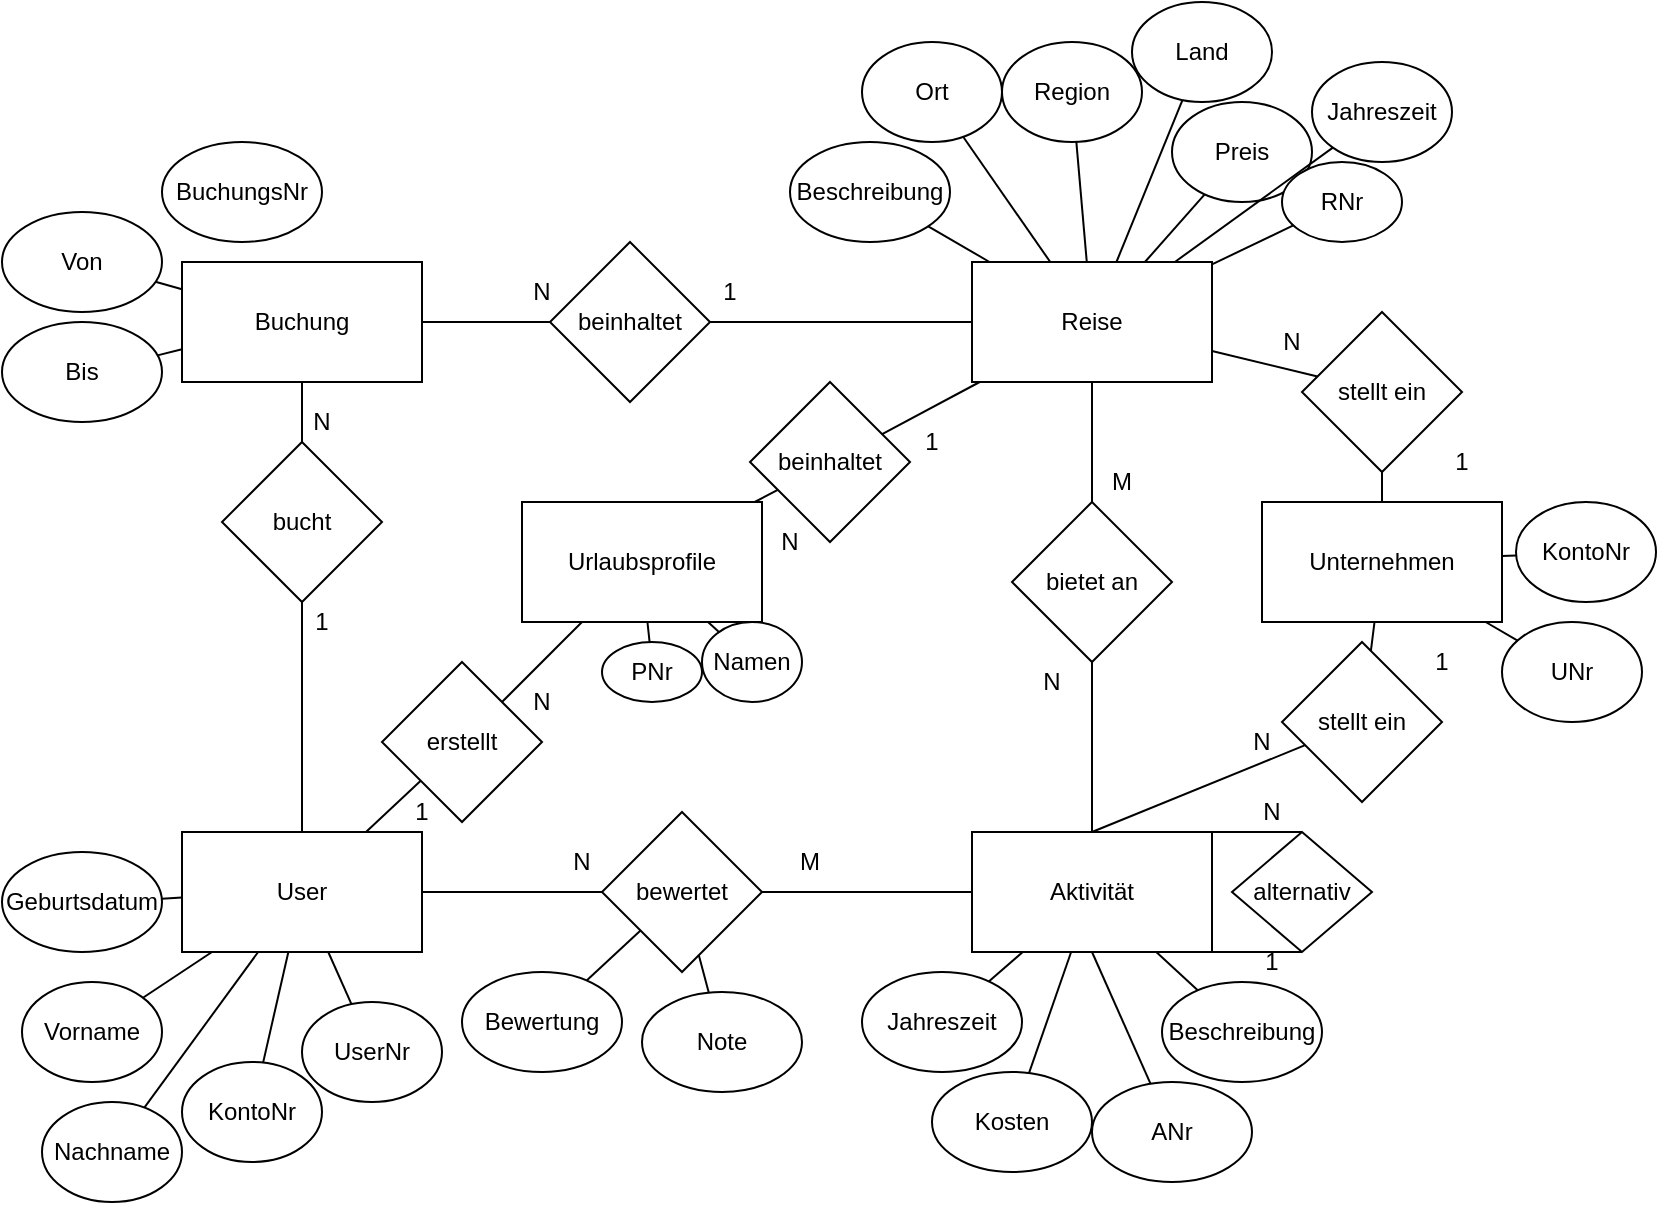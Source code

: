 <mxfile version="13.3.5" type="github">
  <diagram id="C5RBs43oDa-KdzZeNtuy" name="Page-1">
    <mxGraphModel dx="1422" dy="832" grid="1" gridSize="10" guides="1" tooltips="1" connect="1" arrows="1" fold="1" page="1" pageScale="1" pageWidth="827" pageHeight="1169" math="0" shadow="0">
      <root>
        <mxCell id="WIyWlLk6GJQsqaUBKTNV-0" />
        <mxCell id="WIyWlLk6GJQsqaUBKTNV-1" parent="WIyWlLk6GJQsqaUBKTNV-0" />
        <mxCell id="GFgyIKS2t7T-ywB0l8Of-3" value="UserNr" style="ellipse;whiteSpace=wrap;html=1;" parent="WIyWlLk6GJQsqaUBKTNV-1" vertex="1">
          <mxGeometry x="150" y="640" width="70" height="50" as="geometry" />
        </mxCell>
        <mxCell id="GFgyIKS2t7T-ywB0l8Of-6" value="Vorname" style="ellipse;whiteSpace=wrap;html=1;" parent="WIyWlLk6GJQsqaUBKTNV-1" vertex="1">
          <mxGeometry x="10" y="630" width="70" height="50" as="geometry" />
        </mxCell>
        <mxCell id="GFgyIKS2t7T-ywB0l8Of-7" value="Nachname" style="ellipse;whiteSpace=wrap;html=1;" parent="WIyWlLk6GJQsqaUBKTNV-1" vertex="1">
          <mxGeometry x="20" y="690" width="70" height="50" as="geometry" />
        </mxCell>
        <mxCell id="GFgyIKS2t7T-ywB0l8Of-8" value="" style="endArrow=none;html=1;" parent="WIyWlLk6GJQsqaUBKTNV-1" source="GFgyIKS2t7T-ywB0l8Of-7" target="OlbocpSIzX4zNzRgznni-46" edge="1">
          <mxGeometry width="50" height="50" relative="1" as="geometry">
            <mxPoint x="440" y="910" as="sourcePoint" />
            <mxPoint x="124.444" y="540" as="targetPoint" />
          </mxGeometry>
        </mxCell>
        <mxCell id="GFgyIKS2t7T-ywB0l8Of-9" value="" style="endArrow=none;html=1;" parent="WIyWlLk6GJQsqaUBKTNV-1" source="GFgyIKS2t7T-ywB0l8Of-6" target="OlbocpSIzX4zNzRgznni-46" edge="1">
          <mxGeometry width="50" height="50" relative="1" as="geometry">
            <mxPoint x="109.086" y="774.659" as="sourcePoint" />
            <mxPoint x="109.412" y="540" as="targetPoint" />
          </mxGeometry>
        </mxCell>
        <mxCell id="GFgyIKS2t7T-ywB0l8Of-10" value="" style="endArrow=none;html=1;" parent="WIyWlLk6GJQsqaUBKTNV-1" source="GFgyIKS2t7T-ywB0l8Of-3" target="OlbocpSIzX4zNzRgznni-46" edge="1">
          <mxGeometry width="50" height="50" relative="1" as="geometry">
            <mxPoint x="86.122" y="727.816" as="sourcePoint" />
            <mxPoint x="135.319" y="540" as="targetPoint" />
          </mxGeometry>
        </mxCell>
        <mxCell id="GFgyIKS2t7T-ywB0l8Of-15" value="KontoNr" style="ellipse;whiteSpace=wrap;html=1;" parent="WIyWlLk6GJQsqaUBKTNV-1" vertex="1">
          <mxGeometry x="90" y="670" width="70" height="50" as="geometry" />
        </mxCell>
        <mxCell id="GFgyIKS2t7T-ywB0l8Of-17" value="" style="endArrow=none;html=1;" parent="WIyWlLk6GJQsqaUBKTNV-1" source="OlbocpSIzX4zNzRgznni-41" target="OlbocpSIzX4zNzRgznni-46" edge="1">
          <mxGeometry width="50" height="50" relative="1" as="geometry">
            <mxPoint x="63.374" y="760.363" as="sourcePoint" />
            <mxPoint x="90" y="517.826" as="targetPoint" />
          </mxGeometry>
        </mxCell>
        <mxCell id="GFgyIKS2t7T-ywB0l8Of-18" value="" style="endArrow=none;html=1;" parent="WIyWlLk6GJQsqaUBKTNV-1" source="GFgyIKS2t7T-ywB0l8Of-15" target="OlbocpSIzX4zNzRgznni-46" edge="1">
          <mxGeometry width="50" height="50" relative="1" as="geometry">
            <mxPoint x="89.331" y="803.113" as="sourcePoint" />
            <mxPoint x="131.351" y="540" as="targetPoint" />
          </mxGeometry>
        </mxCell>
        <mxCell id="GFgyIKS2t7T-ywB0l8Of-19" value="Reise" style="rounded=0;whiteSpace=wrap;html=1;" parent="WIyWlLk6GJQsqaUBKTNV-1" vertex="1">
          <mxGeometry x="485" y="270" width="120" height="60" as="geometry" />
        </mxCell>
        <mxCell id="GFgyIKS2t7T-ywB0l8Of-20" value="Ort" style="ellipse;whiteSpace=wrap;html=1;" parent="WIyWlLk6GJQsqaUBKTNV-1" vertex="1">
          <mxGeometry x="430" y="160" width="70" height="50" as="geometry" />
        </mxCell>
        <mxCell id="GFgyIKS2t7T-ywB0l8Of-21" value="Region" style="ellipse;whiteSpace=wrap;html=1;" parent="WIyWlLk6GJQsqaUBKTNV-1" vertex="1">
          <mxGeometry x="500" y="160" width="70" height="50" as="geometry" />
        </mxCell>
        <mxCell id="GFgyIKS2t7T-ywB0l8Of-22" value="Land" style="ellipse;whiteSpace=wrap;html=1;" parent="WIyWlLk6GJQsqaUBKTNV-1" vertex="1">
          <mxGeometry x="565" y="140" width="70" height="50" as="geometry" />
        </mxCell>
        <mxCell id="GFgyIKS2t7T-ywB0l8Of-23" value="Preis" style="ellipse;whiteSpace=wrap;html=1;" parent="WIyWlLk6GJQsqaUBKTNV-1" vertex="1">
          <mxGeometry x="585" y="190" width="70" height="50" as="geometry" />
        </mxCell>
        <mxCell id="GFgyIKS2t7T-ywB0l8Of-24" value="Jahreszeit" style="ellipse;whiteSpace=wrap;html=1;" parent="WIyWlLk6GJQsqaUBKTNV-1" vertex="1">
          <mxGeometry x="655" y="170" width="70" height="50" as="geometry" />
        </mxCell>
        <mxCell id="GFgyIKS2t7T-ywB0l8Of-25" value="Beschreibung" style="ellipse;whiteSpace=wrap;html=1;" parent="WIyWlLk6GJQsqaUBKTNV-1" vertex="1">
          <mxGeometry x="394" y="210" width="80" height="50" as="geometry" />
        </mxCell>
        <mxCell id="GFgyIKS2t7T-ywB0l8Of-26" value="" style="endArrow=none;html=1;" parent="WIyWlLk6GJQsqaUBKTNV-1" source="GFgyIKS2t7T-ywB0l8Of-25" target="GFgyIKS2t7T-ywB0l8Of-19" edge="1">
          <mxGeometry width="50" height="50" relative="1" as="geometry">
            <mxPoint x="500.002" y="350.477" as="sourcePoint" />
            <mxPoint x="519.8" y="280" as="targetPoint" />
          </mxGeometry>
        </mxCell>
        <mxCell id="GFgyIKS2t7T-ywB0l8Of-27" value="" style="endArrow=none;html=1;" parent="WIyWlLk6GJQsqaUBKTNV-1" source="GFgyIKS2t7T-ywB0l8Of-24" target="GFgyIKS2t7T-ywB0l8Of-19" edge="1">
          <mxGeometry width="50" height="50" relative="1" as="geometry">
            <mxPoint x="181.802" y="380.477" as="sourcePoint" />
            <mxPoint x="201.6" y="310" as="targetPoint" />
          </mxGeometry>
        </mxCell>
        <mxCell id="GFgyIKS2t7T-ywB0l8Of-28" value="" style="endArrow=none;html=1;" parent="WIyWlLk6GJQsqaUBKTNV-1" source="GFgyIKS2t7T-ywB0l8Of-23" target="GFgyIKS2t7T-ywB0l8Of-19" edge="1">
          <mxGeometry width="50" height="50" relative="1" as="geometry">
            <mxPoint x="518.169" y="382.728" as="sourcePoint" />
            <mxPoint x="585.556" y="300" as="targetPoint" />
          </mxGeometry>
        </mxCell>
        <mxCell id="GFgyIKS2t7T-ywB0l8Of-29" value="" style="endArrow=none;html=1;" parent="WIyWlLk6GJQsqaUBKTNV-1" source="GFgyIKS2t7T-ywB0l8Of-19" target="GFgyIKS2t7T-ywB0l8Of-22" edge="1">
          <mxGeometry width="50" height="50" relative="1" as="geometry">
            <mxPoint x="528.169" y="392.728" as="sourcePoint" />
            <mxPoint x="595.556" y="310" as="targetPoint" />
          </mxGeometry>
        </mxCell>
        <mxCell id="GFgyIKS2t7T-ywB0l8Of-30" value="" style="endArrow=none;html=1;" parent="WIyWlLk6GJQsqaUBKTNV-1" source="GFgyIKS2t7T-ywB0l8Of-19" target="GFgyIKS2t7T-ywB0l8Of-21" edge="1">
          <mxGeometry width="50" height="50" relative="1" as="geometry">
            <mxPoint x="538.169" y="402.728" as="sourcePoint" />
            <mxPoint x="605.556" y="320" as="targetPoint" />
          </mxGeometry>
        </mxCell>
        <mxCell id="GFgyIKS2t7T-ywB0l8Of-31" value="" style="endArrow=none;html=1;" parent="WIyWlLk6GJQsqaUBKTNV-1" source="GFgyIKS2t7T-ywB0l8Of-19" target="GFgyIKS2t7T-ywB0l8Of-20" edge="1">
          <mxGeometry width="50" height="50" relative="1" as="geometry">
            <mxPoint x="548.169" y="412.728" as="sourcePoint" />
            <mxPoint x="615.556" y="330" as="targetPoint" />
          </mxGeometry>
        </mxCell>
        <mxCell id="GFgyIKS2t7T-ywB0l8Of-34" value="bietet an" style="rhombus;whiteSpace=wrap;html=1;" parent="WIyWlLk6GJQsqaUBKTNV-1" vertex="1">
          <mxGeometry x="505" y="390" width="80" height="80" as="geometry" />
        </mxCell>
        <mxCell id="GFgyIKS2t7T-ywB0l8Of-35" value="" style="endArrow=none;html=1;" parent="WIyWlLk6GJQsqaUBKTNV-1" source="GFgyIKS2t7T-ywB0l8Of-19" target="GFgyIKS2t7T-ywB0l8Of-34" edge="1">
          <mxGeometry width="50" height="50" relative="1" as="geometry">
            <mxPoint x="91.481" y="261.347" as="sourcePoint" />
            <mxPoint x="121.538" y="280" as="targetPoint" />
          </mxGeometry>
        </mxCell>
        <mxCell id="GFgyIKS2t7T-ywB0l8Of-36" value="" style="endArrow=none;html=1;" parent="WIyWlLk6GJQsqaUBKTNV-1" source="OlbocpSIzX4zNzRgznni-50" target="GFgyIKS2t7T-ywB0l8Of-34" edge="1">
          <mxGeometry width="50" height="50" relative="1" as="geometry">
            <mxPoint x="640" y="480" as="sourcePoint" />
            <mxPoint x="640" y="410" as="targetPoint" />
          </mxGeometry>
        </mxCell>
        <mxCell id="GFgyIKS2t7T-ywB0l8Of-38" value="Beschreibung" style="ellipse;whiteSpace=wrap;html=1;" parent="WIyWlLk6GJQsqaUBKTNV-1" vertex="1">
          <mxGeometry x="580" y="630" width="80" height="50" as="geometry" />
        </mxCell>
        <mxCell id="GFgyIKS2t7T-ywB0l8Of-39" value="ANr" style="ellipse;whiteSpace=wrap;html=1;" parent="WIyWlLk6GJQsqaUBKTNV-1" vertex="1">
          <mxGeometry x="545" y="680" width="80" height="50" as="geometry" />
        </mxCell>
        <mxCell id="GFgyIKS2t7T-ywB0l8Of-40" value="RNr" style="ellipse;whiteSpace=wrap;html=1;" parent="WIyWlLk6GJQsqaUBKTNV-1" vertex="1">
          <mxGeometry x="640" y="220" width="60" height="40" as="geometry" />
        </mxCell>
        <mxCell id="GFgyIKS2t7T-ywB0l8Of-41" value="" style="endArrow=none;html=1;" parent="WIyWlLk6GJQsqaUBKTNV-1" source="GFgyIKS2t7T-ywB0l8Of-19" target="GFgyIKS2t7T-ywB0l8Of-40" edge="1">
          <mxGeometry width="50" height="50" relative="1" as="geometry">
            <mxPoint x="730.872" y="357.866" as="sourcePoint" />
            <mxPoint x="700.769" y="340" as="targetPoint" />
          </mxGeometry>
        </mxCell>
        <mxCell id="GFgyIKS2t7T-ywB0l8Of-42" value="" style="endArrow=none;html=1;" parent="WIyWlLk6GJQsqaUBKTNV-1" source="GFgyIKS2t7T-ywB0l8Of-38" target="OlbocpSIzX4zNzRgznni-50" edge="1">
          <mxGeometry width="50" height="50" relative="1" as="geometry">
            <mxPoint x="650" y="340" as="sourcePoint" />
            <mxPoint x="660.512" y="540" as="targetPoint" />
          </mxGeometry>
        </mxCell>
        <mxCell id="GFgyIKS2t7T-ywB0l8Of-43" value="" style="endArrow=none;html=1;exitX=0.5;exitY=1;exitDx=0;exitDy=0;" parent="WIyWlLk6GJQsqaUBKTNV-1" source="OlbocpSIzX4zNzRgznni-50" target="GFgyIKS2t7T-ywB0l8Of-39" edge="1">
          <mxGeometry width="50" height="50" relative="1" as="geometry">
            <mxPoint x="648.939" y="540" as="sourcePoint" />
            <mxPoint x="660" y="390" as="targetPoint" />
          </mxGeometry>
        </mxCell>
        <mxCell id="GFgyIKS2t7T-ywB0l8Of-44" value="N" style="text;html=1;strokeColor=none;fillColor=none;align=center;verticalAlign=middle;whiteSpace=wrap;rounded=0;" parent="WIyWlLk6GJQsqaUBKTNV-1" vertex="1">
          <mxGeometry x="505" y="470" width="40" height="20" as="geometry" />
        </mxCell>
        <mxCell id="GFgyIKS2t7T-ywB0l8Of-45" value="M" style="text;html=1;strokeColor=none;fillColor=none;align=center;verticalAlign=middle;whiteSpace=wrap;rounded=0;" parent="WIyWlLk6GJQsqaUBKTNV-1" vertex="1">
          <mxGeometry x="540" y="370" width="40" height="20" as="geometry" />
        </mxCell>
        <mxCell id="GFgyIKS2t7T-ywB0l8Of-49" value="alternativ" style="rhombus;whiteSpace=wrap;html=1;" parent="WIyWlLk6GJQsqaUBKTNV-1" vertex="1">
          <mxGeometry x="615" y="555" width="70" height="60" as="geometry" />
        </mxCell>
        <mxCell id="GFgyIKS2t7T-ywB0l8Of-50" value="" style="endArrow=none;html=1;exitX=0.5;exitY=1;exitDx=0;exitDy=0;entryX=1;entryY=1;entryDx=0;entryDy=0;" parent="WIyWlLk6GJQsqaUBKTNV-1" source="GFgyIKS2t7T-ywB0l8Of-49" target="OlbocpSIzX4zNzRgznni-50" edge="1">
          <mxGeometry width="50" height="50" relative="1" as="geometry">
            <mxPoint x="650" y="340" as="sourcePoint" />
            <mxPoint x="700" y="540" as="targetPoint" />
          </mxGeometry>
        </mxCell>
        <mxCell id="GFgyIKS2t7T-ywB0l8Of-51" value="" style="endArrow=none;html=1;entryX=0.5;entryY=0;entryDx=0;entryDy=0;exitX=1;exitY=0;exitDx=0;exitDy=0;" parent="WIyWlLk6GJQsqaUBKTNV-1" source="OlbocpSIzX4zNzRgznni-50" target="GFgyIKS2t7T-ywB0l8Of-49" edge="1">
          <mxGeometry width="50" height="50" relative="1" as="geometry">
            <mxPoint x="700" y="480" as="sourcePoint" />
            <mxPoint x="660" y="390" as="targetPoint" />
          </mxGeometry>
        </mxCell>
        <mxCell id="GFgyIKS2t7T-ywB0l8Of-52" value="1" style="text;html=1;strokeColor=none;fillColor=none;align=center;verticalAlign=middle;whiteSpace=wrap;rounded=0;" parent="WIyWlLk6GJQsqaUBKTNV-1" vertex="1">
          <mxGeometry x="615" y="610" width="40" height="20" as="geometry" />
        </mxCell>
        <mxCell id="GFgyIKS2t7T-ywB0l8Of-53" value="N" style="text;html=1;strokeColor=none;fillColor=none;align=center;verticalAlign=middle;whiteSpace=wrap;rounded=0;" parent="WIyWlLk6GJQsqaUBKTNV-1" vertex="1">
          <mxGeometry x="615" y="535" width="40" height="20" as="geometry" />
        </mxCell>
        <mxCell id="OlbocpSIzX4zNzRgznni-0" value="Buchung" style="rounded=0;whiteSpace=wrap;html=1;" parent="WIyWlLk6GJQsqaUBKTNV-1" vertex="1">
          <mxGeometry x="90" y="270" width="120" height="60" as="geometry" />
        </mxCell>
        <mxCell id="OlbocpSIzX4zNzRgznni-1" value="bucht" style="rhombus;whiteSpace=wrap;html=1;" parent="WIyWlLk6GJQsqaUBKTNV-1" vertex="1">
          <mxGeometry x="110" y="360" width="80" height="80" as="geometry" />
        </mxCell>
        <mxCell id="OlbocpSIzX4zNzRgznni-2" value="" style="endArrow=none;html=1;entryX=0.5;entryY=1;entryDx=0;entryDy=0;" parent="WIyWlLk6GJQsqaUBKTNV-1" source="OlbocpSIzX4zNzRgznni-46" target="OlbocpSIzX4zNzRgznni-1" edge="1">
          <mxGeometry width="50" height="50" relative="1" as="geometry">
            <mxPoint x="150" y="480" as="sourcePoint" />
            <mxPoint x="140" y="810" as="targetPoint" />
          </mxGeometry>
        </mxCell>
        <mxCell id="OlbocpSIzX4zNzRgznni-3" value="" style="endArrow=none;html=1;entryX=0.5;entryY=0;entryDx=0;entryDy=0;" parent="WIyWlLk6GJQsqaUBKTNV-1" source="OlbocpSIzX4zNzRgznni-0" target="OlbocpSIzX4zNzRgznni-1" edge="1">
          <mxGeometry width="50" height="50" relative="1" as="geometry">
            <mxPoint x="170" y="340" as="sourcePoint" />
            <mxPoint x="160" y="390" as="targetPoint" />
          </mxGeometry>
        </mxCell>
        <mxCell id="OlbocpSIzX4zNzRgznni-4" value="1" style="text;html=1;strokeColor=none;fillColor=none;align=center;verticalAlign=middle;whiteSpace=wrap;rounded=0;" parent="WIyWlLk6GJQsqaUBKTNV-1" vertex="1">
          <mxGeometry x="140" y="440" width="40" height="20" as="geometry" />
        </mxCell>
        <mxCell id="OlbocpSIzX4zNzRgznni-5" value="N" style="text;html=1;strokeColor=none;fillColor=none;align=center;verticalAlign=middle;whiteSpace=wrap;rounded=0;" parent="WIyWlLk6GJQsqaUBKTNV-1" vertex="1">
          <mxGeometry x="140" y="340" width="40" height="20" as="geometry" />
        </mxCell>
        <mxCell id="OlbocpSIzX4zNzRgznni-6" value="beinhaltet" style="rhombus;whiteSpace=wrap;html=1;rotation=0;" parent="WIyWlLk6GJQsqaUBKTNV-1" vertex="1">
          <mxGeometry x="274" y="260" width="80" height="80" as="geometry" />
        </mxCell>
        <mxCell id="OlbocpSIzX4zNzRgznni-7" value="" style="endArrow=none;html=1;exitX=0;exitY=0.5;exitDx=0;exitDy=0;" parent="WIyWlLk6GJQsqaUBKTNV-1" source="OlbocpSIzX4zNzRgznni-6" target="OlbocpSIzX4zNzRgznni-0" edge="1">
          <mxGeometry width="50" height="50" relative="1" as="geometry">
            <mxPoint x="170" y="520" as="sourcePoint" />
            <mxPoint x="170" y="470" as="targetPoint" />
          </mxGeometry>
        </mxCell>
        <mxCell id="OlbocpSIzX4zNzRgznni-8" value="" style="endArrow=none;html=1;exitX=0;exitY=0.5;exitDx=0;exitDy=0;" parent="WIyWlLk6GJQsqaUBKTNV-1" source="GFgyIKS2t7T-ywB0l8Of-19" target="OlbocpSIzX4zNzRgznni-6" edge="1">
          <mxGeometry width="50" height="50" relative="1" as="geometry">
            <mxPoint x="341.716" y="428.284" as="sourcePoint" />
            <mxPoint x="230" y="520" as="targetPoint" />
          </mxGeometry>
        </mxCell>
        <mxCell id="OlbocpSIzX4zNzRgznni-9" value="1" style="text;html=1;strokeColor=none;fillColor=none;align=center;verticalAlign=middle;whiteSpace=wrap;rounded=0;" parent="WIyWlLk6GJQsqaUBKTNV-1" vertex="1">
          <mxGeometry x="344" y="275" width="40" height="20" as="geometry" />
        </mxCell>
        <mxCell id="OlbocpSIzX4zNzRgznni-10" value="N" style="text;html=1;strokeColor=none;fillColor=none;align=center;verticalAlign=middle;whiteSpace=wrap;rounded=0;" parent="WIyWlLk6GJQsqaUBKTNV-1" vertex="1">
          <mxGeometry x="250" y="275" width="40" height="20" as="geometry" />
        </mxCell>
        <mxCell id="OlbocpSIzX4zNzRgznni-12" value="Von" style="ellipse;whiteSpace=wrap;html=1;" parent="WIyWlLk6GJQsqaUBKTNV-1" vertex="1">
          <mxGeometry y="245" width="80" height="50" as="geometry" />
        </mxCell>
        <mxCell id="OlbocpSIzX4zNzRgznni-13" value="" style="endArrow=none;html=1;" parent="WIyWlLk6GJQsqaUBKTNV-1" source="OlbocpSIzX4zNzRgznni-12" target="OlbocpSIzX4zNzRgznni-0" edge="1">
          <mxGeometry width="50" height="50" relative="1" as="geometry">
            <mxPoint x="170" y="340" as="sourcePoint" />
            <mxPoint x="170" y="390" as="targetPoint" />
          </mxGeometry>
        </mxCell>
        <mxCell id="OlbocpSIzX4zNzRgznni-16" value="" style="endArrow=none;html=1;" parent="WIyWlLk6GJQsqaUBKTNV-1" source="OlbocpSIzX4zNzRgznni-50" target="OlbocpSIzX4zNzRgznni-18" edge="1">
          <mxGeometry width="50" height="50" relative="1" as="geometry">
            <mxPoint x="627.014" y="540" as="sourcePoint" />
            <mxPoint x="590" y="570" as="targetPoint" />
          </mxGeometry>
        </mxCell>
        <mxCell id="OlbocpSIzX4zNzRgznni-18" value="Kosten" style="ellipse;whiteSpace=wrap;html=1;" parent="WIyWlLk6GJQsqaUBKTNV-1" vertex="1">
          <mxGeometry x="465" y="675" width="80" height="50" as="geometry" />
        </mxCell>
        <mxCell id="OlbocpSIzX4zNzRgznni-30" value="N" style="text;html=1;strokeColor=none;fillColor=none;align=center;verticalAlign=middle;whiteSpace=wrap;rounded=0;" parent="WIyWlLk6GJQsqaUBKTNV-1" vertex="1">
          <mxGeometry x="270" y="560" width="40" height="20" as="geometry" />
        </mxCell>
        <mxCell id="OlbocpSIzX4zNzRgznni-31" value="M" style="text;html=1;strokeColor=none;fillColor=none;align=center;verticalAlign=middle;whiteSpace=wrap;rounded=0;" parent="WIyWlLk6GJQsqaUBKTNV-1" vertex="1">
          <mxGeometry x="384" y="560" width="40" height="20" as="geometry" />
        </mxCell>
        <mxCell id="OlbocpSIzX4zNzRgznni-32" value="erstellt" style="rhombus;whiteSpace=wrap;html=1;rotation=0;" parent="WIyWlLk6GJQsqaUBKTNV-1" vertex="1">
          <mxGeometry x="190" y="470" width="80" height="80" as="geometry" />
        </mxCell>
        <mxCell id="OlbocpSIzX4zNzRgznni-33" value="Urlaubsprofile" style="rounded=0;whiteSpace=wrap;html=1;" parent="WIyWlLk6GJQsqaUBKTNV-1" vertex="1">
          <mxGeometry x="260" y="390" width="120" height="60" as="geometry" />
        </mxCell>
        <mxCell id="OlbocpSIzX4zNzRgznni-36" value="" style="endArrow=none;html=1;" parent="WIyWlLk6GJQsqaUBKTNV-1" source="OlbocpSIzX4zNzRgznni-32" target="OlbocpSIzX4zNzRgznni-33" edge="1">
          <mxGeometry width="50" height="50" relative="1" as="geometry">
            <mxPoint x="290" y="350" as="sourcePoint" />
            <mxPoint x="290" y="305" as="targetPoint" />
          </mxGeometry>
        </mxCell>
        <mxCell id="OlbocpSIzX4zNzRgznni-41" value="Geburtsdatum" style="ellipse;whiteSpace=wrap;html=1;" parent="WIyWlLk6GJQsqaUBKTNV-1" vertex="1">
          <mxGeometry y="565" width="80" height="50" as="geometry" />
        </mxCell>
        <mxCell id="OlbocpSIzX4zNzRgznni-46" value="User" style="rounded=0;whiteSpace=wrap;html=1;" parent="WIyWlLk6GJQsqaUBKTNV-1" vertex="1">
          <mxGeometry x="90" y="555" width="120" height="60" as="geometry" />
        </mxCell>
        <mxCell id="OlbocpSIzX4zNzRgznni-47" value="" style="endArrow=none;html=1;" parent="WIyWlLk6GJQsqaUBKTNV-1" source="OlbocpSIzX4zNzRgznni-48" target="OlbocpSIzX4zNzRgznni-46" edge="1">
          <mxGeometry width="50" height="50" relative="1" as="geometry">
            <mxPoint x="330" y="310" as="sourcePoint" />
            <mxPoint x="220" y="310" as="targetPoint" />
          </mxGeometry>
        </mxCell>
        <mxCell id="OlbocpSIzX4zNzRgznni-48" value="bewertet" style="rhombus;whiteSpace=wrap;html=1;rotation=0;" parent="WIyWlLk6GJQsqaUBKTNV-1" vertex="1">
          <mxGeometry x="300" y="545" width="80" height="80" as="geometry" />
        </mxCell>
        <mxCell id="OlbocpSIzX4zNzRgznni-49" value="" style="endArrow=none;html=1;" parent="WIyWlLk6GJQsqaUBKTNV-1" source="OlbocpSIzX4zNzRgznni-48" target="OlbocpSIzX4zNzRgznni-50" edge="1">
          <mxGeometry width="50" height="50" relative="1" as="geometry">
            <mxPoint x="350" y="520" as="sourcePoint" />
            <mxPoint x="220" y="520" as="targetPoint" />
          </mxGeometry>
        </mxCell>
        <mxCell id="OlbocpSIzX4zNzRgznni-50" value="Aktivität" style="rounded=0;whiteSpace=wrap;html=1;" parent="WIyWlLk6GJQsqaUBKTNV-1" vertex="1">
          <mxGeometry x="485" y="555" width="120" height="60" as="geometry" />
        </mxCell>
        <mxCell id="B0LaPpAPztrmkvggXKH5-7" value="beinhaltet" style="rhombus;whiteSpace=wrap;html=1;rotation=0;" parent="WIyWlLk6GJQsqaUBKTNV-1" vertex="1">
          <mxGeometry x="374" y="330" width="80" height="80" as="geometry" />
        </mxCell>
        <mxCell id="B0LaPpAPztrmkvggXKH5-8" value="" style="endArrow=none;html=1;" parent="WIyWlLk6GJQsqaUBKTNV-1" source="OlbocpSIzX4zNzRgznni-33" target="B0LaPpAPztrmkvggXKH5-7" edge="1">
          <mxGeometry width="50" height="50" relative="1" as="geometry">
            <mxPoint x="309" y="475" as="sourcePoint" />
            <mxPoint x="334" y="460" as="targetPoint" />
          </mxGeometry>
        </mxCell>
        <mxCell id="B0LaPpAPztrmkvggXKH5-9" value="" style="endArrow=none;html=1;" parent="WIyWlLk6GJQsqaUBKTNV-1" source="B0LaPpAPztrmkvggXKH5-7" target="GFgyIKS2t7T-ywB0l8Of-19" edge="1">
          <mxGeometry width="50" height="50" relative="1" as="geometry">
            <mxPoint x="510" y="380" as="sourcePoint" />
            <mxPoint x="344" y="470" as="targetPoint" />
          </mxGeometry>
        </mxCell>
        <mxCell id="B0LaPpAPztrmkvggXKH5-10" value="" style="endArrow=none;html=1;" parent="WIyWlLk6GJQsqaUBKTNV-1" source="OlbocpSIzX4zNzRgznni-32" target="OlbocpSIzX4zNzRgznni-46" edge="1">
          <mxGeometry width="50" height="50" relative="1" as="geometry">
            <mxPoint x="329" y="495" as="sourcePoint" />
            <mxPoint x="354" y="480" as="targetPoint" />
          </mxGeometry>
        </mxCell>
        <mxCell id="B0LaPpAPztrmkvggXKH5-11" value="N" style="text;html=1;strokeColor=none;fillColor=none;align=center;verticalAlign=middle;whiteSpace=wrap;rounded=0;" parent="WIyWlLk6GJQsqaUBKTNV-1" vertex="1">
          <mxGeometry x="250" y="480" width="40" height="20" as="geometry" />
        </mxCell>
        <mxCell id="B0LaPpAPztrmkvggXKH5-12" value="1" style="text;html=1;strokeColor=none;fillColor=none;align=center;verticalAlign=middle;whiteSpace=wrap;rounded=0;" parent="WIyWlLk6GJQsqaUBKTNV-1" vertex="1">
          <mxGeometry x="190" y="535" width="40" height="20" as="geometry" />
        </mxCell>
        <mxCell id="B0LaPpAPztrmkvggXKH5-13" value="1" style="text;html=1;strokeColor=none;fillColor=none;align=center;verticalAlign=middle;whiteSpace=wrap;rounded=0;" parent="WIyWlLk6GJQsqaUBKTNV-1" vertex="1">
          <mxGeometry x="445" y="350" width="40" height="20" as="geometry" />
        </mxCell>
        <mxCell id="B0LaPpAPztrmkvggXKH5-14" value="N" style="text;html=1;strokeColor=none;fillColor=none;align=center;verticalAlign=middle;whiteSpace=wrap;rounded=0;" parent="WIyWlLk6GJQsqaUBKTNV-1" vertex="1">
          <mxGeometry x="374" y="400" width="40" height="20" as="geometry" />
        </mxCell>
        <mxCell id="B0LaPpAPztrmkvggXKH5-15" value="Namen" style="ellipse;whiteSpace=wrap;html=1;" parent="WIyWlLk6GJQsqaUBKTNV-1" vertex="1">
          <mxGeometry x="350" y="450" width="50" height="40" as="geometry" />
        </mxCell>
        <mxCell id="B0LaPpAPztrmkvggXKH5-16" value="PNr" style="ellipse;whiteSpace=wrap;html=1;" parent="WIyWlLk6GJQsqaUBKTNV-1" vertex="1">
          <mxGeometry x="300" y="460" width="50" height="30" as="geometry" />
        </mxCell>
        <mxCell id="B0LaPpAPztrmkvggXKH5-17" value="" style="endArrow=none;html=1;" parent="WIyWlLk6GJQsqaUBKTNV-1" source="B0LaPpAPztrmkvggXKH5-16" target="OlbocpSIzX4zNzRgznni-33" edge="1">
          <mxGeometry width="50" height="50" relative="1" as="geometry">
            <mxPoint x="160" y="565" as="sourcePoint" />
            <mxPoint x="160" y="450" as="targetPoint" />
          </mxGeometry>
        </mxCell>
        <mxCell id="B0LaPpAPztrmkvggXKH5-18" value="" style="endArrow=none;html=1;" parent="WIyWlLk6GJQsqaUBKTNV-1" source="OlbocpSIzX4zNzRgznni-33" target="B0LaPpAPztrmkvggXKH5-15" edge="1">
          <mxGeometry width="50" height="50" relative="1" as="geometry">
            <mxPoint x="170" y="575" as="sourcePoint" />
            <mxPoint x="170" y="460" as="targetPoint" />
          </mxGeometry>
        </mxCell>
        <mxCell id="vFaqtosGUT193aA-GXQ9-0" value="Jahreszeit" style="ellipse;whiteSpace=wrap;html=1;" parent="WIyWlLk6GJQsqaUBKTNV-1" vertex="1">
          <mxGeometry x="430" y="625" width="80" height="50" as="geometry" />
        </mxCell>
        <mxCell id="vFaqtosGUT193aA-GXQ9-1" value="" style="endArrow=none;html=1;" parent="WIyWlLk6GJQsqaUBKTNV-1" source="OlbocpSIzX4zNzRgznni-50" target="vFaqtosGUT193aA-GXQ9-0" edge="1">
          <mxGeometry width="50" height="50" relative="1" as="geometry">
            <mxPoint x="651.071" y="625" as="sourcePoint" />
            <mxPoint x="654.107" y="710.006" as="targetPoint" />
          </mxGeometry>
        </mxCell>
        <mxCell id="gpWTY39oqQTYcjsggcGD-0" value="BuchungsNr" style="ellipse;whiteSpace=wrap;html=1;" parent="WIyWlLk6GJQsqaUBKTNV-1" vertex="1">
          <mxGeometry x="80" y="210" width="80" height="50" as="geometry" />
        </mxCell>
        <mxCell id="1EI_fElJjJ6vYiuFz2qa-0" value="Unternehmen" style="rounded=0;whiteSpace=wrap;html=1;" parent="WIyWlLk6GJQsqaUBKTNV-1" vertex="1">
          <mxGeometry x="630" y="390" width="120" height="60" as="geometry" />
        </mxCell>
        <mxCell id="1EI_fElJjJ6vYiuFz2qa-9" value="stellt ein" style="rhombus;whiteSpace=wrap;html=1;" parent="WIyWlLk6GJQsqaUBKTNV-1" vertex="1">
          <mxGeometry x="650" y="295" width="80" height="80" as="geometry" />
        </mxCell>
        <mxCell id="1EI_fElJjJ6vYiuFz2qa-10" value="stellt ein" style="rhombus;whiteSpace=wrap;html=1;" parent="WIyWlLk6GJQsqaUBKTNV-1" vertex="1">
          <mxGeometry x="640" y="460" width="80" height="80" as="geometry" />
        </mxCell>
        <mxCell id="1EI_fElJjJ6vYiuFz2qa-11" value="" style="endArrow=none;html=1;entryX=0.5;entryY=0;entryDx=0;entryDy=0;" parent="WIyWlLk6GJQsqaUBKTNV-1" source="1EI_fElJjJ6vYiuFz2qa-10" target="OlbocpSIzX4zNzRgznni-50" edge="1">
          <mxGeometry width="50" height="50" relative="1" as="geometry">
            <mxPoint x="390" y="550" as="sourcePoint" />
            <mxPoint x="440" y="500" as="targetPoint" />
          </mxGeometry>
        </mxCell>
        <mxCell id="1EI_fElJjJ6vYiuFz2qa-13" value="" style="endArrow=none;html=1;" parent="WIyWlLk6GJQsqaUBKTNV-1" source="1EI_fElJjJ6vYiuFz2qa-10" target="1EI_fElJjJ6vYiuFz2qa-0" edge="1">
          <mxGeometry width="50" height="50" relative="1" as="geometry">
            <mxPoint x="160" y="565" as="sourcePoint" />
            <mxPoint x="160" y="450" as="targetPoint" />
          </mxGeometry>
        </mxCell>
        <mxCell id="1EI_fElJjJ6vYiuFz2qa-14" value="" style="endArrow=none;html=1;" parent="WIyWlLk6GJQsqaUBKTNV-1" source="1EI_fElJjJ6vYiuFz2qa-9" target="GFgyIKS2t7T-ywB0l8Of-19" edge="1">
          <mxGeometry width="50" height="50" relative="1" as="geometry">
            <mxPoint x="170" y="575" as="sourcePoint" />
            <mxPoint x="170" y="460" as="targetPoint" />
          </mxGeometry>
        </mxCell>
        <mxCell id="1EI_fElJjJ6vYiuFz2qa-15" value="" style="endArrow=none;html=1;" parent="WIyWlLk6GJQsqaUBKTNV-1" source="1EI_fElJjJ6vYiuFz2qa-0" target="1EI_fElJjJ6vYiuFz2qa-9" edge="1">
          <mxGeometry width="50" height="50" relative="1" as="geometry">
            <mxPoint x="180" y="585" as="sourcePoint" />
            <mxPoint x="180" y="470" as="targetPoint" />
          </mxGeometry>
        </mxCell>
        <mxCell id="1EI_fElJjJ6vYiuFz2qa-16" value="N" style="text;html=1;strokeColor=none;fillColor=none;align=center;verticalAlign=middle;whiteSpace=wrap;rounded=0;" parent="WIyWlLk6GJQsqaUBKTNV-1" vertex="1">
          <mxGeometry x="625" y="300" width="40" height="20" as="geometry" />
        </mxCell>
        <mxCell id="1EI_fElJjJ6vYiuFz2qa-17" value="1" style="text;html=1;strokeColor=none;fillColor=none;align=center;verticalAlign=middle;whiteSpace=wrap;rounded=0;" parent="WIyWlLk6GJQsqaUBKTNV-1" vertex="1">
          <mxGeometry x="710" y="360" width="40" height="20" as="geometry" />
        </mxCell>
        <mxCell id="1EI_fElJjJ6vYiuFz2qa-18" value="N" style="text;html=1;strokeColor=none;fillColor=none;align=center;verticalAlign=middle;whiteSpace=wrap;rounded=0;" parent="WIyWlLk6GJQsqaUBKTNV-1" vertex="1">
          <mxGeometry x="610" y="500" width="40" height="20" as="geometry" />
        </mxCell>
        <mxCell id="1EI_fElJjJ6vYiuFz2qa-21" value="1" style="text;html=1;strokeColor=none;fillColor=none;align=center;verticalAlign=middle;whiteSpace=wrap;rounded=0;" parent="WIyWlLk6GJQsqaUBKTNV-1" vertex="1">
          <mxGeometry x="700" y="460" width="40" height="20" as="geometry" />
        </mxCell>
        <mxCell id="1EI_fElJjJ6vYiuFz2qa-22" value="KontoNr" style="ellipse;whiteSpace=wrap;html=1;" parent="WIyWlLk6GJQsqaUBKTNV-1" vertex="1">
          <mxGeometry x="757" y="390" width="70" height="50" as="geometry" />
        </mxCell>
        <mxCell id="1EI_fElJjJ6vYiuFz2qa-23" value="UNr" style="ellipse;whiteSpace=wrap;html=1;" parent="WIyWlLk6GJQsqaUBKTNV-1" vertex="1">
          <mxGeometry x="750" y="450" width="70" height="50" as="geometry" />
        </mxCell>
        <mxCell id="1EI_fElJjJ6vYiuFz2qa-24" value="" style="endArrow=none;html=1;" parent="WIyWlLk6GJQsqaUBKTNV-1" source="1EI_fElJjJ6vYiuFz2qa-0" target="1EI_fElJjJ6vYiuFz2qa-22" edge="1">
          <mxGeometry width="50" height="50" relative="1" as="geometry">
            <mxPoint x="390" y="550" as="sourcePoint" />
            <mxPoint x="440" y="500" as="targetPoint" />
          </mxGeometry>
        </mxCell>
        <mxCell id="1EI_fElJjJ6vYiuFz2qa-25" value="" style="endArrow=none;html=1;" parent="WIyWlLk6GJQsqaUBKTNV-1" source="1EI_fElJjJ6vYiuFz2qa-0" target="1EI_fElJjJ6vYiuFz2qa-23" edge="1">
          <mxGeometry width="50" height="50" relative="1" as="geometry">
            <mxPoint x="390" y="550" as="sourcePoint" />
            <mxPoint x="440" y="500" as="targetPoint" />
          </mxGeometry>
        </mxCell>
        <mxCell id="1EI_fElJjJ6vYiuFz2qa-26" value="Bewertung" style="ellipse;whiteSpace=wrap;html=1;" parent="WIyWlLk6GJQsqaUBKTNV-1" vertex="1">
          <mxGeometry x="230" y="625" width="80" height="50" as="geometry" />
        </mxCell>
        <mxCell id="1EI_fElJjJ6vYiuFz2qa-27" value="Note" style="ellipse;whiteSpace=wrap;html=1;" parent="WIyWlLk6GJQsqaUBKTNV-1" vertex="1">
          <mxGeometry x="320" y="635" width="80" height="50" as="geometry" />
        </mxCell>
        <mxCell id="1EI_fElJjJ6vYiuFz2qa-28" value="" style="endArrow=none;html=1;" parent="WIyWlLk6GJQsqaUBKTNV-1" source="1EI_fElJjJ6vYiuFz2qa-26" target="OlbocpSIzX4zNzRgznni-48" edge="1">
          <mxGeometry width="50" height="50" relative="1" as="geometry">
            <mxPoint x="390" y="550" as="sourcePoint" />
            <mxPoint x="440" y="500" as="targetPoint" />
          </mxGeometry>
        </mxCell>
        <mxCell id="1EI_fElJjJ6vYiuFz2qa-29" value="" style="endArrow=none;html=1;" parent="WIyWlLk6GJQsqaUBKTNV-1" source="1EI_fElJjJ6vYiuFz2qa-27" target="OlbocpSIzX4zNzRgznni-48" edge="1">
          <mxGeometry width="50" height="50" relative="1" as="geometry">
            <mxPoint x="302.505" y="639.332" as="sourcePoint" />
            <mxPoint x="329.259" y="614.259" as="targetPoint" />
          </mxGeometry>
        </mxCell>
        <mxCell id="1EI_fElJjJ6vYiuFz2qa-30" value="Bis" style="ellipse;whiteSpace=wrap;html=1;" parent="WIyWlLk6GJQsqaUBKTNV-1" vertex="1">
          <mxGeometry y="300" width="80" height="50" as="geometry" />
        </mxCell>
        <mxCell id="1EI_fElJjJ6vYiuFz2qa-32" value="" style="endArrow=none;html=1;" parent="WIyWlLk6GJQsqaUBKTNV-1" source="1EI_fElJjJ6vYiuFz2qa-30" target="OlbocpSIzX4zNzRgznni-0" edge="1">
          <mxGeometry width="50" height="50" relative="1" as="geometry">
            <mxPoint x="390" y="550" as="sourcePoint" />
            <mxPoint x="440" y="500" as="targetPoint" />
          </mxGeometry>
        </mxCell>
      </root>
    </mxGraphModel>
  </diagram>
</mxfile>

